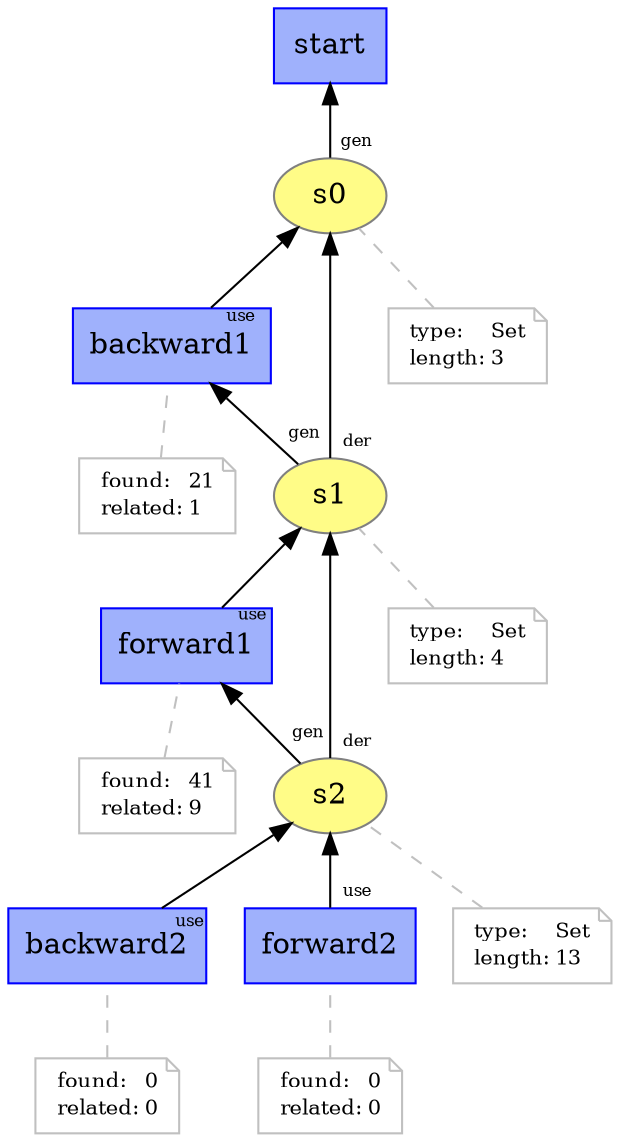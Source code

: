 digraph "PROV" { size="16,12"; rankdir="BT"; 
"http://example.org/start" [fillcolor="#9FB1FC",color="#0000FF",shape="polygon",sides="4",style="filled",label="start",URL="http://example.org/start"]
"http://example.org/backward1" [fillcolor="#9FB1FC",color="#0000FF",shape="polygon",sides="4",style="filled",label="backward1",URL="http://example.org/backward1"]
"-attrs0" [color="gray",shape="note",fontsize="10",fontcolor="black",label=<<TABLE cellpadding="0" border="0">
	<TR>
	    <TD align="left">found:</TD>
	    <TD align="left">21</TD>
	</TR>
	<TR>
	    <TD align="left">related:</TD>
	    <TD align="left">1</TD>
	</TR>
    </TABLE>>
]
"-attrs0" -> "http://example.org/backward1" [color="gray",style="dashed",arrowhead="none"]
"http://example.org/forward1" [fillcolor="#9FB1FC",color="#0000FF",shape="polygon",sides="4",style="filled",label="forward1",URL="http://example.org/forward1"]
"-attrs1" [color="gray",shape="note",fontsize="10",fontcolor="black",label=<<TABLE cellpadding="0" border="0">
	<TR>
	    <TD align="left">found:</TD>
	    <TD align="left">41</TD>
	</TR>
	<TR>
	    <TD align="left">related:</TD>
	    <TD align="left">9</TD>
	</TR>
    </TABLE>>
]
"-attrs1" -> "http://example.org/forward1" [color="gray",style="dashed",arrowhead="none"]
"http://example.org/backward2" [fillcolor="#9FB1FC",color="#0000FF",shape="polygon",sides="4",style="filled",label="backward2",URL="http://example.org/backward2"]
"-attrs2" [color="gray",shape="note",fontsize="10",fontcolor="black",label=<<TABLE cellpadding="0" border="0">
	<TR>
	    <TD align="left">found:</TD>
	    <TD align="left">0</TD>
	</TR>
	<TR>
	    <TD align="left">related:</TD>
	    <TD align="left">0</TD>
	</TR>
    </TABLE>>
]
"-attrs2" -> "http://example.org/backward2" [color="gray",style="dashed",arrowhead="none"]
"http://example.org/forward2" [fillcolor="#9FB1FC",color="#0000FF",shape="polygon",sides="4",style="filled",label="forward2",URL="http://example.org/forward2"]
"-attrs3" [color="gray",shape="note",fontsize="10",fontcolor="black",label=<<TABLE cellpadding="0" border="0">
	<TR>
	    <TD align="left">found:</TD>
	    <TD align="left">0</TD>
	</TR>
	<TR>
	    <TD align="left">related:</TD>
	    <TD align="left">0</TD>
	</TR>
    </TABLE>>
]
"-attrs3" -> "http://example.org/forward2" [color="gray",style="dashed",arrowhead="none"]
"http://example.org/s0" [fillcolor="#FFFC87",color="#808080",style="filled",label="s0",URL="http://example.org/s0"]
"-attrs4" [color="gray",shape="note",fontsize="10",fontcolor="black",label=<<TABLE cellpadding="0" border="0">
	<TR>
	    <TD align="left">type:</TD>
	    <TD align="left">Set</TD>
	</TR>
	<TR>
	    <TD align="left">length:</TD>
	    <TD align="left">3</TD>
	</TR>
    </TABLE>>
]
"-attrs4" -> "http://example.org/s0" [color="gray",style="dashed",arrowhead="none"]
"http://example.org/s1" [fillcolor="#FFFC87",color="#808080",style="filled",label="s1",URL="http://example.org/s1"]
"-attrs5" [color="gray",shape="note",fontsize="10",fontcolor="black",label=<<TABLE cellpadding="0" border="0">
	<TR>
	    <TD align="left">type:</TD>
	    <TD align="left">Set</TD>
	</TR>
	<TR>
	    <TD align="left">length:</TD>
	    <TD align="left">4</TD>
	</TR>
    </TABLE>>
]
"-attrs5" -> "http://example.org/s1" [color="gray",style="dashed",arrowhead="none"]
"http://example.org/s2" [fillcolor="#FFFC87",color="#808080",style="filled",label="s2",URL="http://example.org/s2"]
"-attrs6" [color="gray",shape="note",fontsize="10",fontcolor="black",label=<<TABLE cellpadding="0" border="0">
	<TR>
	    <TD align="left">type:</TD>
	    <TD align="left">Set</TD>
	</TR>
	<TR>
	    <TD align="left">length:</TD>
	    <TD align="left">13</TD>
	</TR>
    </TABLE>>
]
"-attrs6" -> "http://example.org/s2" [color="gray",style="dashed",arrowhead="none"]
"http://example.org/s0" -> "http://example.org/start" [labelfontsize="8",labeldistance="1.5",labelangle="60.0",rotation="20",taillabel="gen"]
"http://example.org/backward1" -> "http://example.org/s0" [labelfontsize="8",labeldistance="1.5",labelangle="60.0",rotation="20",taillabel="use"]
"http://example.org/s1" -> "http://example.org/backward1" [labelfontsize="8",labeldistance="1.5",labelangle="60.0",rotation="20",taillabel="gen"]
"http://example.org/s1" -> "http://example.org/s0" [labelfontsize="8",labeldistance="1.5",labelangle="60.0",rotation="20",taillabel="der"]
"http://example.org/forward1" -> "http://example.org/s1" [labelfontsize="8",labeldistance="1.5",labelangle="60.0",rotation="20",taillabel="use"]
"http://example.org/s2" -> "http://example.org/forward1" [labelfontsize="8",labeldistance="1.5",labelangle="60.0",rotation="20",taillabel="gen"]
"http://example.org/s2" -> "http://example.org/s1" [labelfontsize="8",labeldistance="1.5",labelangle="60.0",rotation="20",taillabel="der"]
"http://example.org/backward2" -> "http://example.org/s2" [labelfontsize="8",labeldistance="1.5",labelangle="60.0",rotation="20",taillabel="use"]
"http://example.org/forward2" -> "http://example.org/s2" [labelfontsize="8",labeldistance="1.5",labelangle="60.0",rotation="20",taillabel="use"]
}
